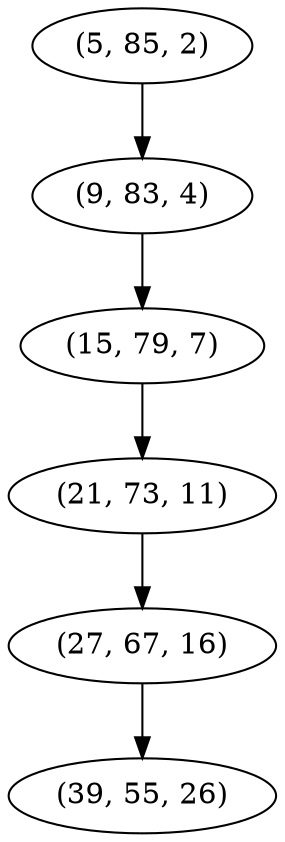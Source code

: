 digraph tree {
    "(5, 85, 2)";
    "(9, 83, 4)";
    "(15, 79, 7)";
    "(21, 73, 11)";
    "(27, 67, 16)";
    "(39, 55, 26)";
    "(5, 85, 2)" -> "(9, 83, 4)";
    "(9, 83, 4)" -> "(15, 79, 7)";
    "(15, 79, 7)" -> "(21, 73, 11)";
    "(21, 73, 11)" -> "(27, 67, 16)";
    "(27, 67, 16)" -> "(39, 55, 26)";
}
